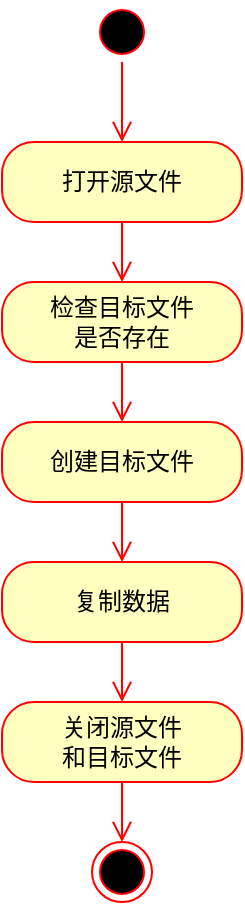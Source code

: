 <mxfile version="12.1.0" type="device" pages="1"><diagram id="OPQjh1ztE3ln6aLCq15n" name="第 1 页"><mxGraphModel dx="1422" dy="832" grid="1" gridSize="10" guides="1" tooltips="1" connect="1" arrows="1" fold="1" page="1" pageScale="1" pageWidth="827" pageHeight="1169" math="0" shadow="0"><root><mxCell id="0"/><mxCell id="1" parent="0"/><mxCell id="XmMCuCkZK237BrbzCBAU-1" value="打开源文件" style="rounded=1;whiteSpace=wrap;html=1;arcSize=40;fontColor=#000000;fillColor=#ffffc0;strokeColor=#ff0000;" vertex="1" parent="1"><mxGeometry x="280" y="360" width="120" height="40" as="geometry"/></mxCell><mxCell id="XmMCuCkZK237BrbzCBAU-2" value="" style="edgeStyle=orthogonalEdgeStyle;html=1;verticalAlign=bottom;endArrow=open;endSize=8;strokeColor=#ff0000;" edge="1" source="XmMCuCkZK237BrbzCBAU-1" parent="1"><mxGeometry relative="1" as="geometry"><mxPoint x="340" y="430" as="targetPoint"/></mxGeometry></mxCell><mxCell id="XmMCuCkZK237BrbzCBAU-4" value="" style="ellipse;html=1;shape=startState;fillColor=#000000;strokeColor=#ff0000;" vertex="1" parent="1"><mxGeometry x="325" y="290" width="30" height="30" as="geometry"/></mxCell><mxCell id="XmMCuCkZK237BrbzCBAU-5" value="" style="edgeStyle=orthogonalEdgeStyle;html=1;verticalAlign=bottom;endArrow=open;endSize=8;strokeColor=#ff0000;" edge="1" source="XmMCuCkZK237BrbzCBAU-4" parent="1"><mxGeometry relative="1" as="geometry"><mxPoint x="340" y="360" as="targetPoint"/></mxGeometry></mxCell><mxCell id="XmMCuCkZK237BrbzCBAU-6" value="检查目标文件&lt;br&gt;是否存在" style="rounded=1;whiteSpace=wrap;html=1;arcSize=40;fontColor=#000000;fillColor=#ffffc0;strokeColor=#ff0000;" vertex="1" parent="1"><mxGeometry x="280" y="430" width="120" height="40" as="geometry"/></mxCell><mxCell id="XmMCuCkZK237BrbzCBAU-7" value="" style="edgeStyle=orthogonalEdgeStyle;html=1;verticalAlign=bottom;endArrow=open;endSize=8;strokeColor=#ff0000;" edge="1" parent="1" source="XmMCuCkZK237BrbzCBAU-6"><mxGeometry relative="1" as="geometry"><mxPoint x="340" y="500" as="targetPoint"/></mxGeometry></mxCell><mxCell id="XmMCuCkZK237BrbzCBAU-8" value="创建目标文件" style="rounded=1;whiteSpace=wrap;html=1;arcSize=40;fontColor=#000000;fillColor=#ffffc0;strokeColor=#ff0000;" vertex="1" parent="1"><mxGeometry x="280" y="500" width="120" height="40" as="geometry"/></mxCell><mxCell id="XmMCuCkZK237BrbzCBAU-9" value="" style="edgeStyle=orthogonalEdgeStyle;html=1;verticalAlign=bottom;endArrow=open;endSize=8;strokeColor=#ff0000;" edge="1" parent="1" source="XmMCuCkZK237BrbzCBAU-8"><mxGeometry relative="1" as="geometry"><mxPoint x="340" y="570" as="targetPoint"/></mxGeometry></mxCell><mxCell id="XmMCuCkZK237BrbzCBAU-10" value="复制数据" style="rounded=1;whiteSpace=wrap;html=1;arcSize=40;fontColor=#000000;fillColor=#ffffc0;strokeColor=#ff0000;" vertex="1" parent="1"><mxGeometry x="280" y="570" width="120" height="40" as="geometry"/></mxCell><mxCell id="XmMCuCkZK237BrbzCBAU-11" value="" style="edgeStyle=orthogonalEdgeStyle;html=1;verticalAlign=bottom;endArrow=open;endSize=8;strokeColor=#ff0000;" edge="1" parent="1" source="XmMCuCkZK237BrbzCBAU-10"><mxGeometry relative="1" as="geometry"><mxPoint x="340" y="640" as="targetPoint"/></mxGeometry></mxCell><mxCell id="XmMCuCkZK237BrbzCBAU-12" value="关闭源文件&lt;br&gt;和目标文件" style="rounded=1;whiteSpace=wrap;html=1;arcSize=40;fontColor=#000000;fillColor=#ffffc0;strokeColor=#ff0000;" vertex="1" parent="1"><mxGeometry x="280" y="640" width="120" height="40" as="geometry"/></mxCell><mxCell id="XmMCuCkZK237BrbzCBAU-13" value="" style="edgeStyle=orthogonalEdgeStyle;html=1;verticalAlign=bottom;endArrow=open;endSize=8;strokeColor=#ff0000;" edge="1" parent="1" source="XmMCuCkZK237BrbzCBAU-12"><mxGeometry relative="1" as="geometry"><mxPoint x="340" y="710" as="targetPoint"/></mxGeometry></mxCell><mxCell id="XmMCuCkZK237BrbzCBAU-14" value="" style="ellipse;html=1;shape=endState;fillColor=#000000;strokeColor=#ff0000;" vertex="1" parent="1"><mxGeometry x="325" y="710" width="30" height="30" as="geometry"/></mxCell></root></mxGraphModel></diagram></mxfile>